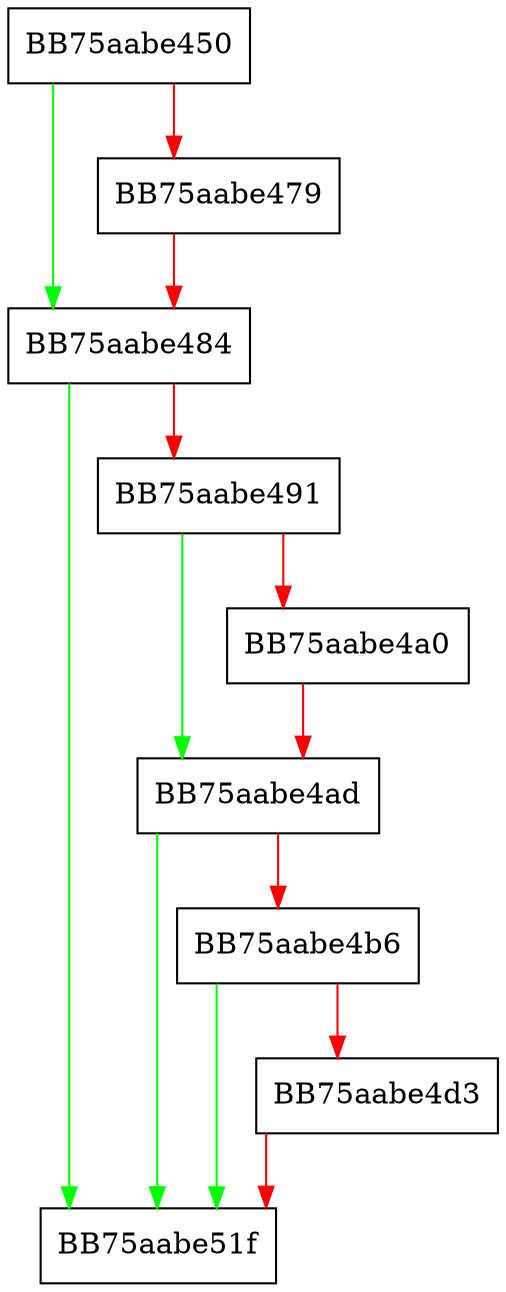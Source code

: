 digraph Init {
  node [shape="box"];
  graph [splines=ortho];
  BB75aabe450 -> BB75aabe484 [color="green"];
  BB75aabe450 -> BB75aabe479 [color="red"];
  BB75aabe479 -> BB75aabe484 [color="red"];
  BB75aabe484 -> BB75aabe51f [color="green"];
  BB75aabe484 -> BB75aabe491 [color="red"];
  BB75aabe491 -> BB75aabe4ad [color="green"];
  BB75aabe491 -> BB75aabe4a0 [color="red"];
  BB75aabe4a0 -> BB75aabe4ad [color="red"];
  BB75aabe4ad -> BB75aabe51f [color="green"];
  BB75aabe4ad -> BB75aabe4b6 [color="red"];
  BB75aabe4b6 -> BB75aabe51f [color="green"];
  BB75aabe4b6 -> BB75aabe4d3 [color="red"];
  BB75aabe4d3 -> BB75aabe51f [color="red"];
}